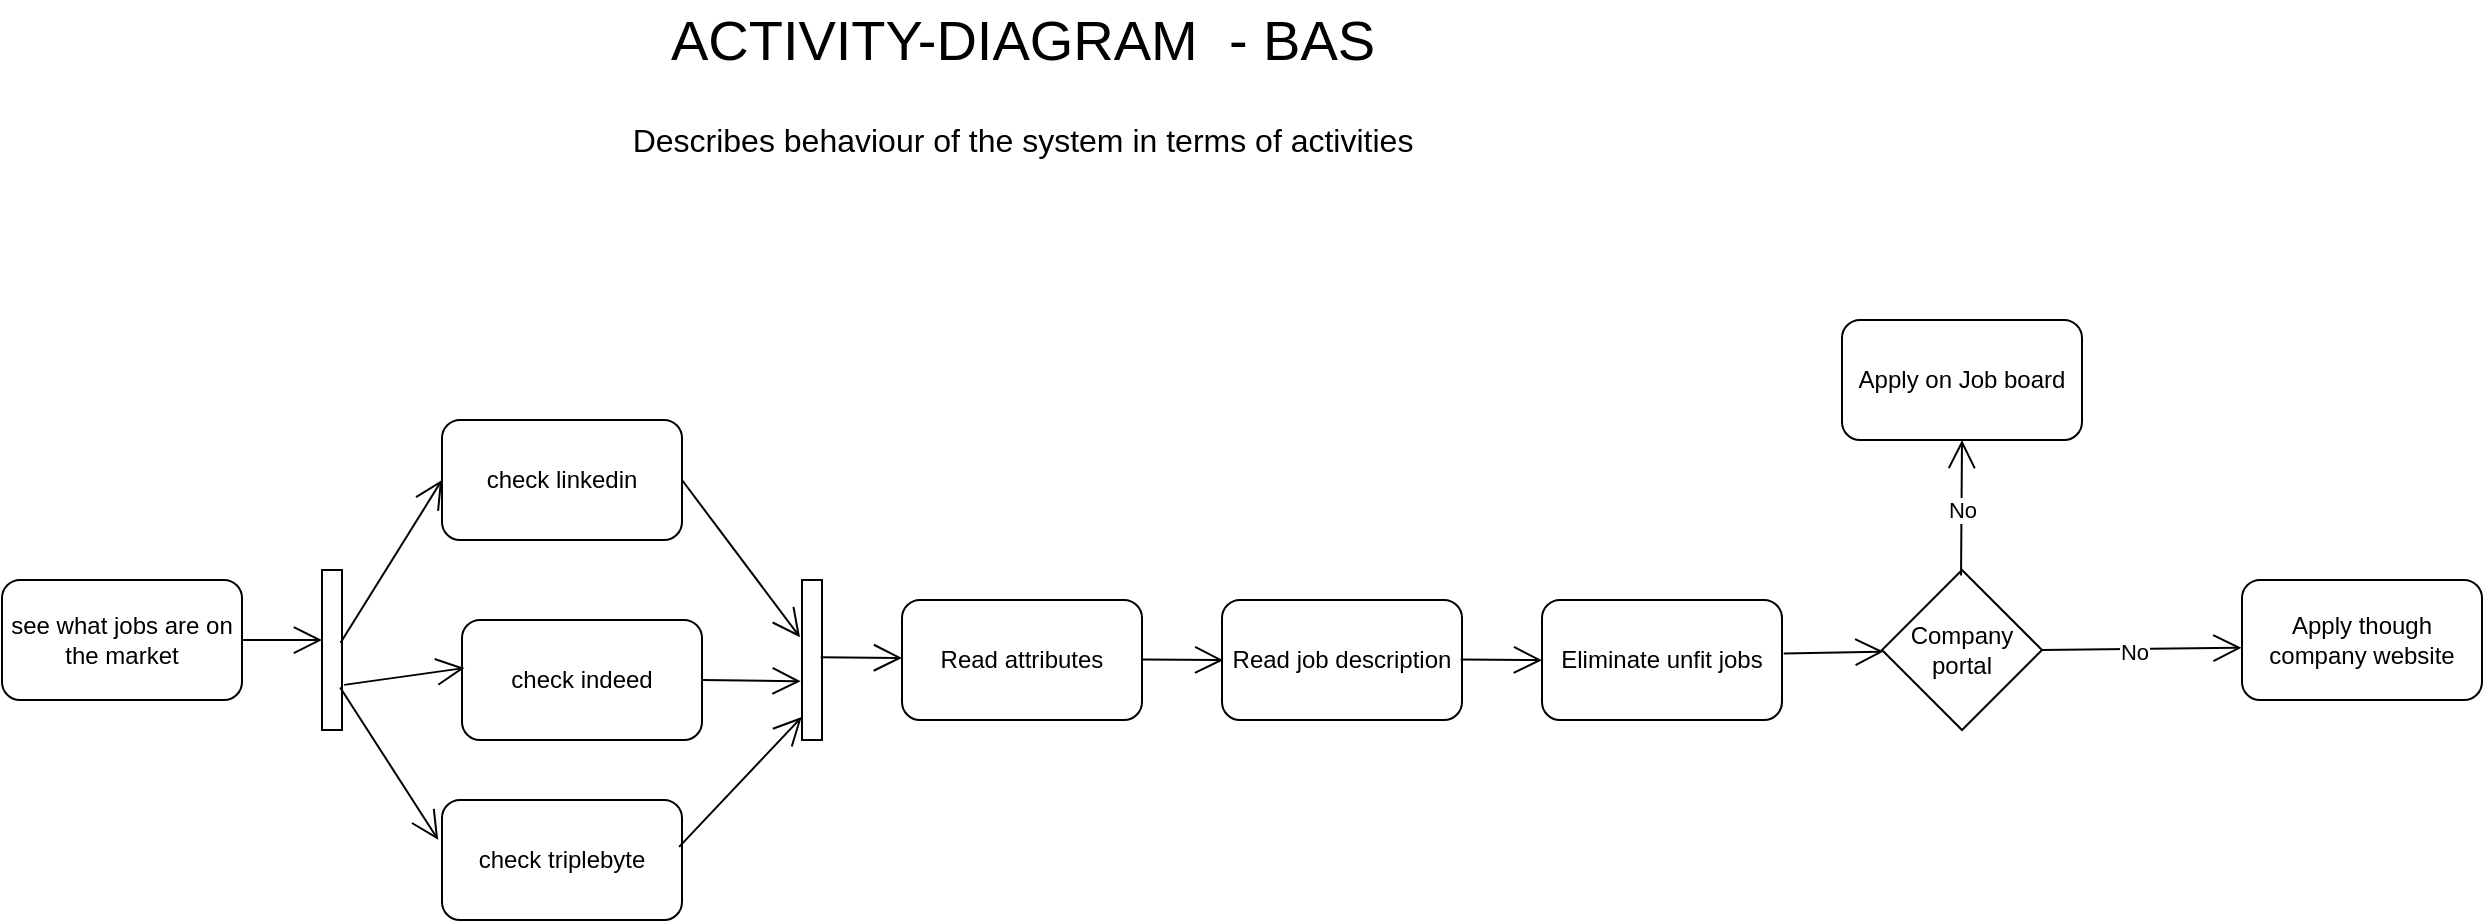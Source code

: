 <mxfile version="19.0.3" type="device" pages="2"><diagram id="CB76j-QL4G5kRngm_N2Z" name="ACTIVITY"><mxGraphModel dx="2659" dy="1345" grid="1" gridSize="10" guides="1" tooltips="1" connect="1" arrows="1" fold="1" page="1" pageScale="1" pageWidth="1100" pageHeight="850" math="0" shadow="0"><root><mxCell id="0"/><mxCell id="1" parent="0"/><mxCell id="jiYR0EFJOiK9zKQ9a5HT-1" value="see what jobs are on the market" style="rounded=1;whiteSpace=wrap;html=1;" parent="1" vertex="1"><mxGeometry x="40" y="350" width="120" height="60" as="geometry"/></mxCell><mxCell id="jiYR0EFJOiK9zKQ9a5HT-2" value="check linkedin" style="rounded=1;whiteSpace=wrap;html=1;" parent="1" vertex="1"><mxGeometry x="260" y="270" width="120" height="60" as="geometry"/></mxCell><mxCell id="jiYR0EFJOiK9zKQ9a5HT-3" value="check indeed" style="rounded=1;whiteSpace=wrap;html=1;" parent="1" vertex="1"><mxGeometry x="270" y="370" width="120" height="60" as="geometry"/></mxCell><mxCell id="jiYR0EFJOiK9zKQ9a5HT-4" value="" style="html=1;points=[];perimeter=orthogonalPerimeter;" parent="1" vertex="1"><mxGeometry x="200" y="345" width="10" height="80" as="geometry"/></mxCell><mxCell id="jiYR0EFJOiK9zKQ9a5HT-8" value="Eliminate unfit jobs" style="rounded=1;whiteSpace=wrap;html=1;" parent="1" vertex="1"><mxGeometry x="810" y="360" width="120" height="60" as="geometry"/></mxCell><mxCell id="jiYR0EFJOiK9zKQ9a5HT-9" value="" style="endArrow=open;endFill=1;endSize=12;html=1;rounded=0;exitX=1;exitY=0.5;exitDx=0;exitDy=0;entryX=-0.1;entryY=0.358;entryDx=0;entryDy=0;entryPerimeter=0;" parent="1" source="jiYR0EFJOiK9zKQ9a5HT-2" target="jiYR0EFJOiK9zKQ9a5HT-16" edge="1"><mxGeometry width="160" relative="1" as="geometry"><mxPoint x="270" y="369.69" as="sourcePoint"/><mxPoint x="460" y="340" as="targetPoint"/></mxGeometry></mxCell><mxCell id="jiYR0EFJOiK9zKQ9a5HT-13" value="" style="endArrow=open;endFill=1;endSize=12;html=1;rounded=0;exitX=1;exitY=0.5;exitDx=0;exitDy=0;entryX=-0.067;entryY=0.633;entryDx=0;entryDy=0;entryPerimeter=0;" parent="1" source="jiYR0EFJOiK9zKQ9a5HT-3" target="jiYR0EFJOiK9zKQ9a5HT-16" edge="1"><mxGeometry width="160" relative="1" as="geometry"><mxPoint x="270" y="369.69" as="sourcePoint"/><mxPoint x="440" y="430" as="targetPoint"/></mxGeometry></mxCell><mxCell id="jiYR0EFJOiK9zKQ9a5HT-14" value="" style="endArrow=open;endFill=1;endSize=12;html=1;rounded=0;entryX=0;entryY=0.5;entryDx=0;entryDy=0;exitX=0.927;exitY=0.455;exitDx=0;exitDy=0;exitPerimeter=0;" parent="1" source="jiYR0EFJOiK9zKQ9a5HT-4" target="jiYR0EFJOiK9zKQ9a5HT-2" edge="1"><mxGeometry width="160" relative="1" as="geometry"><mxPoint x="240" y="379.69" as="sourcePoint"/><mxPoint x="400" y="379.69" as="targetPoint"/></mxGeometry></mxCell><mxCell id="jiYR0EFJOiK9zKQ9a5HT-15" value="" style="endArrow=open;endFill=1;endSize=12;html=1;rounded=0;entryX=0.01;entryY=0.4;entryDx=0;entryDy=0;entryPerimeter=0;exitX=1.104;exitY=0.718;exitDx=0;exitDy=0;exitPerimeter=0;" parent="1" source="jiYR0EFJOiK9zKQ9a5HT-4" target="jiYR0EFJOiK9zKQ9a5HT-3" edge="1"><mxGeometry width="160" relative="1" as="geometry"><mxPoint x="250" y="389.69" as="sourcePoint"/><mxPoint x="277.48" y="354.6" as="targetPoint"/></mxGeometry></mxCell><mxCell id="jiYR0EFJOiK9zKQ9a5HT-16" value="" style="html=1;points=[];perimeter=orthogonalPerimeter;" parent="1" vertex="1"><mxGeometry x="440" y="350" width="10" height="80" as="geometry"/></mxCell><mxCell id="jiYR0EFJOiK9zKQ9a5HT-17" value="" style="endArrow=open;endFill=1;endSize=12;html=1;rounded=0;exitX=0.938;exitY=0.483;exitDx=0;exitDy=0;exitPerimeter=0;" parent="1" source="jiYR0EFJOiK9zKQ9a5HT-16" edge="1"><mxGeometry width="160" relative="1" as="geometry"><mxPoint x="370" y="440" as="sourcePoint"/><mxPoint x="490" y="389" as="targetPoint"/></mxGeometry></mxCell><mxCell id="jiYR0EFJOiK9zKQ9a5HT-18" value="" style="endArrow=open;endFill=1;endSize=12;html=1;rounded=0;entryX=0;entryY=0.438;entryDx=0;entryDy=0;entryPerimeter=0;" parent="1" source="jiYR0EFJOiK9zKQ9a5HT-1" target="jiYR0EFJOiK9zKQ9a5HT-4" edge="1"><mxGeometry width="160" relative="1" as="geometry"><mxPoint x="189.92" y="376.72" as="sourcePoint"/><mxPoint x="240.08" y="403.28" as="targetPoint"/></mxGeometry></mxCell><mxCell id="jiYR0EFJOiK9zKQ9a5HT-19" value="Apply though company website" style="rounded=1;whiteSpace=wrap;html=1;" parent="1" vertex="1"><mxGeometry x="1160" y="350" width="120" height="60" as="geometry"/></mxCell><mxCell id="jiYR0EFJOiK9zKQ9a5HT-20" value="Company portal" style="rhombus;whiteSpace=wrap;html=1;" parent="1" vertex="1"><mxGeometry x="980" y="345" width="80" height="80" as="geometry"/></mxCell><mxCell id="jiYR0EFJOiK9zKQ9a5HT-21" value="" style="endArrow=open;endFill=1;endSize=12;html=1;rounded=0;exitX=1.007;exitY=0.446;exitDx=0;exitDy=0;exitPerimeter=0;" parent="1" source="jiYR0EFJOiK9zKQ9a5HT-8" target="jiYR0EFJOiK9zKQ9a5HT-20" edge="1"><mxGeometry width="160" relative="1" as="geometry"><mxPoint x="870" y="340" as="sourcePoint"/><mxPoint x="1030" y="340" as="targetPoint"/></mxGeometry></mxCell><mxCell id="jiYR0EFJOiK9zKQ9a5HT-22" value="" style="endArrow=open;endFill=1;endSize=12;html=1;rounded=0;entryX=-0.002;entryY=0.565;entryDx=0;entryDy=0;exitX=1;exitY=0.5;exitDx=0;exitDy=0;entryPerimeter=0;" parent="1" source="jiYR0EFJOiK9zKQ9a5HT-20" target="jiYR0EFJOiK9zKQ9a5HT-19" edge="1"><mxGeometry width="160" relative="1" as="geometry"><mxPoint x="930" y="314.77" as="sourcePoint"/><mxPoint x="1090" y="314.77" as="targetPoint"/></mxGeometry></mxCell><mxCell id="jiYR0EFJOiK9zKQ9a5HT-23" value="No" style="edgeLabel;html=1;align=center;verticalAlign=middle;resizable=0;points=[];" parent="jiYR0EFJOiK9zKQ9a5HT-22" vertex="1" connectable="0"><mxGeometry x="-0.075" y="-1" relative="1" as="geometry"><mxPoint as="offset"/></mxGeometry></mxCell><mxCell id="jiYR0EFJOiK9zKQ9a5HT-24" value="Apply on Job board" style="rounded=1;whiteSpace=wrap;html=1;" parent="1" vertex="1"><mxGeometry x="960" y="220" width="120" height="60" as="geometry"/></mxCell><mxCell id="jiYR0EFJOiK9zKQ9a5HT-25" value="" style="endArrow=open;endFill=1;endSize=12;html=1;rounded=0;entryX=0.5;entryY=1;entryDx=0;entryDy=0;exitX=0.494;exitY=0.035;exitDx=0;exitDy=0;exitPerimeter=0;" parent="1" source="jiYR0EFJOiK9zKQ9a5HT-20" edge="1"><mxGeometry width="160" relative="1" as="geometry"><mxPoint x="1020" y="340" as="sourcePoint"/><mxPoint x="1020" y="280.0" as="targetPoint"/></mxGeometry></mxCell><mxCell id="jiYR0EFJOiK9zKQ9a5HT-26" value="No" style="edgeLabel;html=1;align=center;verticalAlign=middle;resizable=0;points=[];" parent="jiYR0EFJOiK9zKQ9a5HT-25" vertex="1" connectable="0"><mxGeometry x="-0.021" relative="1" as="geometry"><mxPoint as="offset"/></mxGeometry></mxCell><mxCell id="jiYR0EFJOiK9zKQ9a5HT-30" value="check triplebyte" style="rounded=1;whiteSpace=wrap;html=1;" parent="1" vertex="1"><mxGeometry x="260" y="460" width="120" height="60" as="geometry"/></mxCell><mxCell id="jiYR0EFJOiK9zKQ9a5HT-31" value="" style="endArrow=open;endFill=1;endSize=12;html=1;rounded=0;exitX=0.908;exitY=0.734;exitDx=0;exitDy=0;exitPerimeter=0;entryX=-0.016;entryY=0.331;entryDx=0;entryDy=0;entryPerimeter=0;" parent="1" source="jiYR0EFJOiK9zKQ9a5HT-4" target="jiYR0EFJOiK9zKQ9a5HT-30" edge="1"><mxGeometry width="160" relative="1" as="geometry"><mxPoint x="209.84" y="490.0" as="sourcePoint"/><mxPoint x="230" y="512" as="targetPoint"/></mxGeometry></mxCell><mxCell id="jiYR0EFJOiK9zKQ9a5HT-32" value="" style="endArrow=open;endFill=1;endSize=12;html=1;rounded=0;entryX=-0.015;entryY=0.857;entryDx=0;entryDy=0;entryPerimeter=0;exitX=0.988;exitY=0.391;exitDx=0;exitDy=0;exitPerimeter=0;" parent="1" source="jiYR0EFJOiK9zKQ9a5HT-30" target="jiYR0EFJOiK9zKQ9a5HT-16" edge="1"><mxGeometry width="160" relative="1" as="geometry"><mxPoint x="410" y="510" as="sourcePoint"/><mxPoint x="430" y="430" as="targetPoint"/></mxGeometry></mxCell><mxCell id="-D-tKzF2mJ5fyYn2RXqx-1" value="ACTIVITY-DIAGRAM&amp;nbsp; - BAS" style="text;html=1;resizable=0;autosize=1;align=center;verticalAlign=middle;points=[];fillColor=none;strokeColor=none;rounded=0;fontSize=28;" parent="1" vertex="1"><mxGeometry x="365" y="60" width="370" height="40" as="geometry"/></mxCell><mxCell id="-D-tKzF2mJ5fyYn2RXqx-2" value="Describes behaviour of the system in terms of activities" style="text;html=1;resizable=0;autosize=1;align=center;verticalAlign=middle;points=[];fillColor=none;strokeColor=none;rounded=0;fontSize=16;" parent="1" vertex="1"><mxGeometry x="345" y="120" width="410" height="20" as="geometry"/></mxCell><mxCell id="-eBMYGNMgedI5NZjR5Bg-1" value="Read attributes" style="rounded=1;whiteSpace=wrap;html=1;hachureGap=4;" vertex="1" parent="1"><mxGeometry x="490" y="360" width="120" height="60" as="geometry"/></mxCell><mxCell id="-eBMYGNMgedI5NZjR5Bg-2" value="Read job description" style="rounded=1;whiteSpace=wrap;html=1;hachureGap=4;" vertex="1" parent="1"><mxGeometry x="650" y="360" width="120" height="60" as="geometry"/></mxCell><mxCell id="-eBMYGNMgedI5NZjR5Bg-4" value="" style="endArrow=open;endFill=1;endSize=12;html=1;rounded=0;exitX=0.938;exitY=0.483;exitDx=0;exitDy=0;exitPerimeter=0;" edge="1" parent="1"><mxGeometry width="160" relative="1" as="geometry"><mxPoint x="610.0" y="389.71" as="sourcePoint"/><mxPoint x="650.62" y="390.07" as="targetPoint"/></mxGeometry></mxCell><mxCell id="-eBMYGNMgedI5NZjR5Bg-5" value="" style="endArrow=open;endFill=1;endSize=12;html=1;rounded=0;exitX=0.938;exitY=0.483;exitDx=0;exitDy=0;exitPerimeter=0;" edge="1" parent="1"><mxGeometry width="160" relative="1" as="geometry"><mxPoint x="769.38" y="389.71" as="sourcePoint"/><mxPoint x="810.0" y="390.07" as="targetPoint"/></mxGeometry></mxCell></root></mxGraphModel></diagram><diagram id="eOXQSuzVNMP1eHo4WYqC" name="USE-CASE"><mxGraphModel dx="1531" dy="775" grid="1" gridSize="10" guides="1" tooltips="1" connect="1" arrows="1" fold="1" page="1" pageScale="1" pageWidth="1100" pageHeight="850" math="0" shadow="0"><root><mxCell id="0"/><mxCell id="1" parent="0"/><mxCell id="DLbAejF3uNQdCEBCxdvz-1" value="Actor" style="shape=umlActor;verticalLabelPosition=bottom;verticalAlign=top;html=1;" parent="1" vertex="1"><mxGeometry x="230" y="320" width="30" height="60" as="geometry"/></mxCell><mxCell id="DLbAejF3uNQdCEBCxdvz-3" value="query jobs" style="ellipse;whiteSpace=wrap;html=1;" parent="1" vertex="1"><mxGeometry x="350" y="230" width="120" height="80" as="geometry"/></mxCell><mxCell id="DLbAejF3uNQdCEBCxdvz-4" value="query&lt;br&gt;linkedin" style="ellipse;whiteSpace=wrap;html=1;" parent="1" vertex="1"><mxGeometry x="500" y="140" width="120" height="80" as="geometry"/></mxCell><mxCell id="DLbAejF3uNQdCEBCxdvz-5" value="query&lt;br&gt;indeed" style="ellipse;whiteSpace=wrap;html=1;" parent="1" vertex="1"><mxGeometry x="540" y="240" width="120" height="80" as="geometry"/></mxCell><mxCell id="DLbAejF3uNQdCEBCxdvz-6" value="Use" style="endArrow=open;endSize=12;dashed=1;html=1;rounded=0;exitX=0.533;exitY=0.733;exitDx=0;exitDy=0;exitPerimeter=0;" parent="1" source="DLbAejF3uNQdCEBCxdvz-1" target="DLbAejF3uNQdCEBCxdvz-3" edge="1"><mxGeometry width="160" relative="1" as="geometry"><mxPoint x="210" y="370" as="sourcePoint"/><mxPoint x="370" y="370" as="targetPoint"/></mxGeometry></mxCell><mxCell id="DLbAejF3uNQdCEBCxdvz-7" value="Use" style="endArrow=open;endSize=12;dashed=1;html=1;rounded=0;exitX=1;exitY=0;exitDx=0;exitDy=0;" parent="1" source="DLbAejF3uNQdCEBCxdvz-3" target="DLbAejF3uNQdCEBCxdvz-4" edge="1"><mxGeometry width="160" relative="1" as="geometry"><mxPoint x="490" y="350" as="sourcePoint"/><mxPoint x="650" y="350" as="targetPoint"/></mxGeometry></mxCell><mxCell id="DLbAejF3uNQdCEBCxdvz-8" value="Use" style="endArrow=open;endSize=12;dashed=1;html=1;rounded=0;entryX=-0.008;entryY=0.6;entryDx=0;entryDy=0;entryPerimeter=0;" parent="1" source="DLbAejF3uNQdCEBCxdvz-3" target="DLbAejF3uNQdCEBCxdvz-5" edge="1"><mxGeometry width="160" relative="1" as="geometry"><mxPoint x="463.28" y="480" as="sourcePoint"/><mxPoint x="509.998" y="433.282" as="targetPoint"/></mxGeometry></mxCell><mxCell id="DLbAejF3uNQdCEBCxdvz-9" value="manual filter on extracted data" style="ellipse;whiteSpace=wrap;html=1;" parent="1" vertex="1"><mxGeometry x="500" y="390" width="120" height="80" as="geometry"/></mxCell><mxCell id="DLbAejF3uNQdCEBCxdvz-10" value="Use" style="endArrow=open;endSize=12;dashed=1;html=1;rounded=0;exitX=0.646;exitY=0.765;exitDx=0;exitDy=0;exitPerimeter=0;" parent="1" source="DLbAejF3uNQdCEBCxdvz-1" edge="1"><mxGeometry width="160" relative="1" as="geometry"><mxPoint x="400" y="490" as="sourcePoint"/><mxPoint x="270" y="220" as="targetPoint"/></mxGeometry></mxCell><mxCell id="DLbAejF3uNQdCEBCxdvz-11" value="delete jobs" style="ellipse;whiteSpace=wrap;html=1;" parent="1" vertex="1"><mxGeometry x="840" y="270" width="120" height="80" as="geometry"/></mxCell><mxCell id="DLbAejF3uNQdCEBCxdvz-12" value="Use" style="endArrow=open;endSize=12;dashed=1;html=1;rounded=0;exitX=1.005;exitY=0.62;exitDx=0;exitDy=0;exitPerimeter=0;" parent="1" source="DLbAejF3uNQdCEBCxdvz-9" target="DLbAejF3uNQdCEBCxdvz-13" edge="1"><mxGeometry width="160" relative="1" as="geometry"><mxPoint x="447.66" y="430.0" as="sourcePoint"/><mxPoint x="570.001" y="528.298" as="targetPoint"/></mxGeometry></mxCell><mxCell id="DLbAejF3uNQdCEBCxdvz-13" value="remove jobs that don't fit" style="ellipse;whiteSpace=wrap;html=1;" parent="1" vertex="1"><mxGeometry x="670" y="330" width="120" height="80" as="geometry"/></mxCell><mxCell id="DLbAejF3uNQdCEBCxdvz-15" value="Use" style="endArrow=open;endSize=12;dashed=1;html=1;rounded=0;exitX=1.01;exitY=0.409;exitDx=0;exitDy=0;exitPerimeter=0;entryX=0.083;entryY=0.761;entryDx=0;entryDy=0;entryPerimeter=0;" parent="1" source="DLbAejF3uNQdCEBCxdvz-13" target="DLbAejF3uNQdCEBCxdvz-11" edge="1"><mxGeometry width="160" relative="1" as="geometry"><mxPoint x="680.0" y="590.0" as="sourcePoint"/><mxPoint x="753.803" y="610.359" as="targetPoint"/></mxGeometry></mxCell><mxCell id="DLbAejF3uNQdCEBCxdvz-17" value="Use" style="endArrow=open;endSize=12;dashed=1;html=1;rounded=0;exitX=0.999;exitY=0.585;exitDx=0;exitDy=0;exitPerimeter=0;entryX=0;entryY=0.5;entryDx=0;entryDy=0;" parent="1" source="DLbAejF3uNQdCEBCxdvz-20" target="DLbAejF3uNQdCEBCxdvz-9" edge="1"><mxGeometry width="160" relative="1" as="geometry"><mxPoint x="436.2" y="423.36" as="sourcePoint"/><mxPoint x="580.003" y="640.359" as="targetPoint"/></mxGeometry></mxCell><mxCell id="DLbAejF3uNQdCEBCxdvz-18" value="see info about company" style="ellipse;whiteSpace=wrap;html=1;" parent="1" vertex="1"><mxGeometry x="660" y="440" width="120" height="80" as="geometry"/></mxCell><mxCell id="DLbAejF3uNQdCEBCxdvz-19" value="Use" style="endArrow=open;endSize=12;dashed=1;html=1;rounded=0;entryX=0.083;entryY=0.25;entryDx=0;entryDy=0;entryPerimeter=0;exitX=0.693;exitY=1;exitDx=0;exitDy=0;exitPerimeter=0;" parent="1" source="DLbAejF3uNQdCEBCxdvz-9" target="DLbAejF3uNQdCEBCxdvz-18" edge="1"><mxGeometry width="160" relative="1" as="geometry"><mxPoint x="610" y="530" as="sourcePoint"/><mxPoint x="500" y="490" as="targetPoint"/></mxGeometry></mxCell><mxCell id="DLbAejF3uNQdCEBCxdvz-20" value="select jobs worth applying" style="ellipse;whiteSpace=wrap;html=1;" parent="1" vertex="1"><mxGeometry x="320" y="360" width="120" height="80" as="geometry"/></mxCell><mxCell id="DLbAejF3uNQdCEBCxdvz-21" value="Use" style="endArrow=open;endSize=12;dashed=1;html=1;rounded=0;exitX=1;exitY=1;exitDx=0;exitDy=0;exitPerimeter=0;entryX=0;entryY=0.5;entryDx=0;entryDy=0;" parent="1" source="DLbAejF3uNQdCEBCxdvz-1" target="DLbAejF3uNQdCEBCxdvz-20" edge="1"><mxGeometry width="160" relative="1" as="geometry"><mxPoint x="210.0" y="454.18" as="sourcePoint"/><mxPoint x="308.194" y="519.996" as="targetPoint"/></mxGeometry></mxCell><mxCell id="DLbAejF3uNQdCEBCxdvz-22" value="auto apply" style="ellipse;whiteSpace=wrap;html=1;" parent="1" vertex="1"><mxGeometry x="185" y="620" width="120" height="80" as="geometry"/></mxCell><mxCell id="DLbAejF3uNQdCEBCxdvz-23" value="Use" style="endArrow=open;endSize=12;dashed=1;html=1;rounded=0;exitX=0.767;exitY=0.902;exitDx=0;exitDy=0;exitPerimeter=0;" parent="1" source="DLbAejF3uNQdCEBCxdvz-1" target="DLbAejF3uNQdCEBCxdvz-22" edge="1"><mxGeometry width="160" relative="1" as="geometry"><mxPoint x="220.9" y="490" as="sourcePoint"/><mxPoint x="260" y="570" as="targetPoint"/></mxGeometry></mxCell><mxCell id="DLbAejF3uNQdCEBCxdvz-24" value="USE-CASE DIAGRAM&amp;nbsp; - BAS" style="text;html=1;resizable=0;autosize=1;align=center;verticalAlign=middle;points=[];fillColor=none;strokeColor=none;rounded=0;fontSize=28;" parent="1" vertex="1"><mxGeometry x="355" y="60" width="390" height="40" as="geometry"/></mxCell><mxCell id="3MI0oWs88aS0b8ITTxvC-1" value="Describes functionality of the system form the user's point of view" style="text;html=1;resizable=0;autosize=1;align=center;verticalAlign=middle;points=[];fillColor=none;strokeColor=none;rounded=0;fontSize=16;" parent="1" vertex="1"><mxGeometry x="310" y="110" width="480" height="20" as="geometry"/></mxCell><mxCell id="zZ-7p_Oj3eoCvQajI9cv-1" value="browser extension" style="ellipse;whiteSpace=wrap;html=1;hachureGap=4;" parent="1" vertex="1"><mxGeometry x="370" y="720" width="120" height="80" as="geometry"/></mxCell><mxCell id="zZ-7p_Oj3eoCvQajI9cv-2" value="chrome browser" style="ellipse;whiteSpace=wrap;html=1;hachureGap=4;" parent="1" vertex="1"><mxGeometry x="590" y="740" width="120" height="80" as="geometry"/></mxCell><mxCell id="zZ-7p_Oj3eoCvQajI9cv-3" value="Use" style="endArrow=open;endSize=12;dashed=1;html=1;rounded=0;sourcePerimeterSpacing=8;targetPerimeterSpacing=8;curved=1;exitX=1;exitY=1;exitDx=0;exitDy=0;entryX=0.025;entryY=0.375;entryDx=0;entryDy=0;entryPerimeter=0;" parent="1" source="DLbAejF3uNQdCEBCxdvz-22" target="zZ-7p_Oj3eoCvQajI9cv-1" edge="1"><mxGeometry width="160" relative="1" as="geometry"><mxPoint x="360" y="680" as="sourcePoint"/><mxPoint x="400" y="679.5" as="targetPoint"/></mxGeometry></mxCell><mxCell id="zZ-7p_Oj3eoCvQajI9cv-4" value="Use" style="endArrow=open;endSize=12;dashed=1;html=1;rounded=0;sourcePerimeterSpacing=8;targetPerimeterSpacing=8;curved=1;exitX=1;exitY=0.5;exitDx=0;exitDy=0;entryX=0;entryY=0.5;entryDx=0;entryDy=0;" parent="1" source="zZ-7p_Oj3eoCvQajI9cv-1" target="zZ-7p_Oj3eoCvQajI9cv-2" edge="1"><mxGeometry width="160" relative="1" as="geometry"><mxPoint x="310.0" y="700" as="sourcePoint"/><mxPoint x="502.04" y="792.96" as="targetPoint"/></mxGeometry></mxCell><mxCell id="zZ-7p_Oj3eoCvQajI9cv-5" value="automatic filter for unacceptable options" style="ellipse;whiteSpace=wrap;html=1;hachureGap=4;" parent="1" vertex="1"><mxGeometry x="310" y="560" width="120" height="80" as="geometry"/></mxCell><mxCell id="zZ-7p_Oj3eoCvQajI9cv-6" value="Use" style="endArrow=open;endSize=12;dashed=1;html=1;rounded=0;exitX=0.5;exitY=1;exitDx=0;exitDy=0;" parent="1" source="DLbAejF3uNQdCEBCxdvz-20" target="zZ-7p_Oj3eoCvQajI9cv-5" edge="1"><mxGeometry width="160" relative="1" as="geometry"><mxPoint x="160.0" y="570.9" as="sourcePoint"/><mxPoint x="180.62" y="425" as="targetPoint"/></mxGeometry></mxCell><mxCell id="zZ-7p_Oj3eoCvQajI9cv-7" value="need to refine" style="shape=note;whiteSpace=wrap;html=1;backgroundOutline=1;fontColor=#000000;darkOpacity=0.05;fillColor=default;strokeColor=none;fillStyle=solid;direction=west;gradientDirection=north;gradientColor=#ffffff;shadow=1;size=20;pointerEvents=1;hachureGap=4;" parent="1" vertex="1"><mxGeometry x="550" y="340" width="60" height="70" as="geometry"/></mxCell><mxCell id="zZ-7p_Oj3eoCvQajI9cv-8" value="in source code rn" style="shape=note;whiteSpace=wrap;html=1;backgroundOutline=1;fontColor=#000000;darkOpacity=0.05;fillColor=default;strokeColor=none;fillStyle=solid;direction=west;gradientDirection=north;gradientColor=#ffffff;shadow=1;size=20;pointerEvents=1;hachureGap=4;" parent="1" vertex="1"><mxGeometry x="330" y="170" width="60" height="70" as="geometry"/></mxCell><mxCell id="zZ-7p_Oj3eoCvQajI9cv-9" value="as a table with predefined filters" style="shape=note;whiteSpace=wrap;html=1;backgroundOutline=1;fontColor=#000000;darkOpacity=0.05;fillColor=default;strokeColor=none;fillStyle=solid;direction=west;gradientDirection=north;gradientColor=#ffffff;shadow=1;size=20;pointerEvents=1;hachureGap=4;" parent="1" vertex="1"><mxGeometry x="400" y="530" width="60" height="70" as="geometry"/></mxCell><mxCell id="zZ-7p_Oj3eoCvQajI9cv-10" value="&lt;span style=&quot;background-color: initial;&quot;&gt;The problem:&lt;/span&gt;&lt;br&gt;&lt;blockquote style=&quot;margin: 0 0 0 40px; border: none; padding: 0px;&quot;&gt;&lt;/blockquote&gt;&lt;ul&gt;&lt;li&gt;&lt;span style=&quot;background-color: initial;&quot;&gt;first job is hard to find&lt;/span&gt;&lt;/li&gt;&lt;li&gt;&lt;span style=&quot;background-color: initial;&quot;&gt;job market is full of recruiters&lt;/span&gt;&lt;/li&gt;&lt;li&gt;&lt;span style=&quot;background-color: initial;&quot;&gt;it is hard to understand what the job is about by just reading its description&lt;/span&gt;&lt;/li&gt;&lt;/ul&gt;&lt;blockquote style=&quot;margin: 0 0 0 40px; border: none; padding: 0px;&quot;&gt;&lt;/blockquote&gt;" style="shape=note;whiteSpace=wrap;html=1;backgroundOutline=1;fontColor=#000000;darkOpacity=0.05;fillColor=default;strokeColor=none;fillStyle=solid;direction=west;gradientDirection=north;gradientColor=#ffffff;shadow=1;size=20;pointerEvents=1;hachureGap=4;align=left;" parent="1" vertex="1"><mxGeometry x="820" width="260" height="190" as="geometry"/></mxCell><mxCell id="nWKUkNpdyU08iOh8hZsc-3" value="good flags" style="ellipse;whiteSpace=wrap;html=1;hachureGap=4;" parent="1" vertex="1"><mxGeometry x="640" y="540" width="120" height="80" as="geometry"/></mxCell><mxCell id="nWKUkNpdyU08iOh8hZsc-4" value="bad flags" style="ellipse;whiteSpace=wrap;html=1;hachureGap=4;" parent="1" vertex="1"><mxGeometry x="510" y="580" width="120" height="80" as="geometry"/></mxCell><mxCell id="nWKUkNpdyU08iOh8hZsc-5" value="Use" style="endArrow=open;endSize=12;dashed=1;html=1;rounded=0;exitX=0.563;exitY=1.028;exitDx=0;exitDy=0;exitPerimeter=0;" parent="1" source="DLbAejF3uNQdCEBCxdvz-9" target="nWKUkNpdyU08iOh8hZsc-3" edge="1"><mxGeometry width="160" relative="1" as="geometry"><mxPoint x="449.88" y="416.8" as="sourcePoint"/><mxPoint x="510" y="440" as="targetPoint"/></mxGeometry></mxCell><mxCell id="nWKUkNpdyU08iOh8hZsc-6" value="Use" style="endArrow=open;endSize=12;dashed=1;html=1;rounded=0;exitX=0.5;exitY=1;exitDx=0;exitDy=0;entryX=0.5;entryY=0;entryDx=0;entryDy=0;" parent="1" source="DLbAejF3uNQdCEBCxdvz-9" target="nWKUkNpdyU08iOh8hZsc-4" edge="1"><mxGeometry width="160" relative="1" as="geometry"><mxPoint x="577.56" y="482.24" as="sourcePoint"/><mxPoint x="672.0" y="559.045" as="targetPoint"/></mxGeometry></mxCell></root></mxGraphModel></diagram></mxfile>
